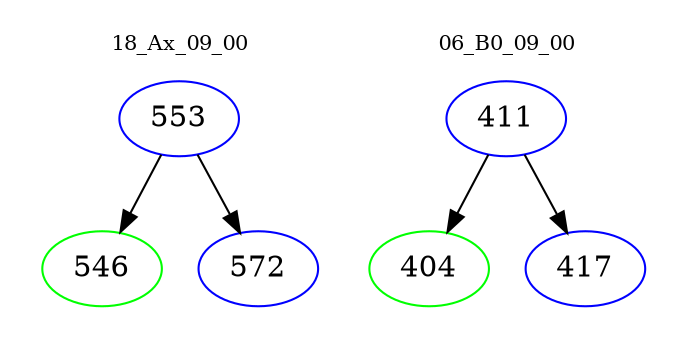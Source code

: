 digraph{
subgraph cluster_0 {
color = white
label = "18_Ax_09_00";
fontsize=10;
T0_553 [label="553", color="blue"]
T0_553 -> T0_546 [color="black"]
T0_546 [label="546", color="green"]
T0_553 -> T0_572 [color="black"]
T0_572 [label="572", color="blue"]
}
subgraph cluster_1 {
color = white
label = "06_B0_09_00";
fontsize=10;
T1_411 [label="411", color="blue"]
T1_411 -> T1_404 [color="black"]
T1_404 [label="404", color="green"]
T1_411 -> T1_417 [color="black"]
T1_417 [label="417", color="blue"]
}
}

